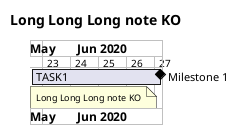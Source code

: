 {
  "sha1": "caz12zo3i9havgq5ybqlgot0p9cqya7",
  "insertion": {
    "when": "2024-06-01T09:03:01.168Z",
    "url": "https://forum.plantuml.net/13367/possible-display-milestones-same-row-tasks-that-have-notes?show=13380#c13380",
    "user": "plantuml@gmail.com"
  }
}
@startgantt
title Long Long Long note KO

Project starts 2020-05-29
projectscale weekly

[TASK1] as [T1] starts on 2020-05-29 and ends on 2020-06-30
note bottom
Long Long Long note KO
end note
[Milestone 1] as [M1] happens 2020-06-30
[M1] displays on same row as [T1]
@endgantt
